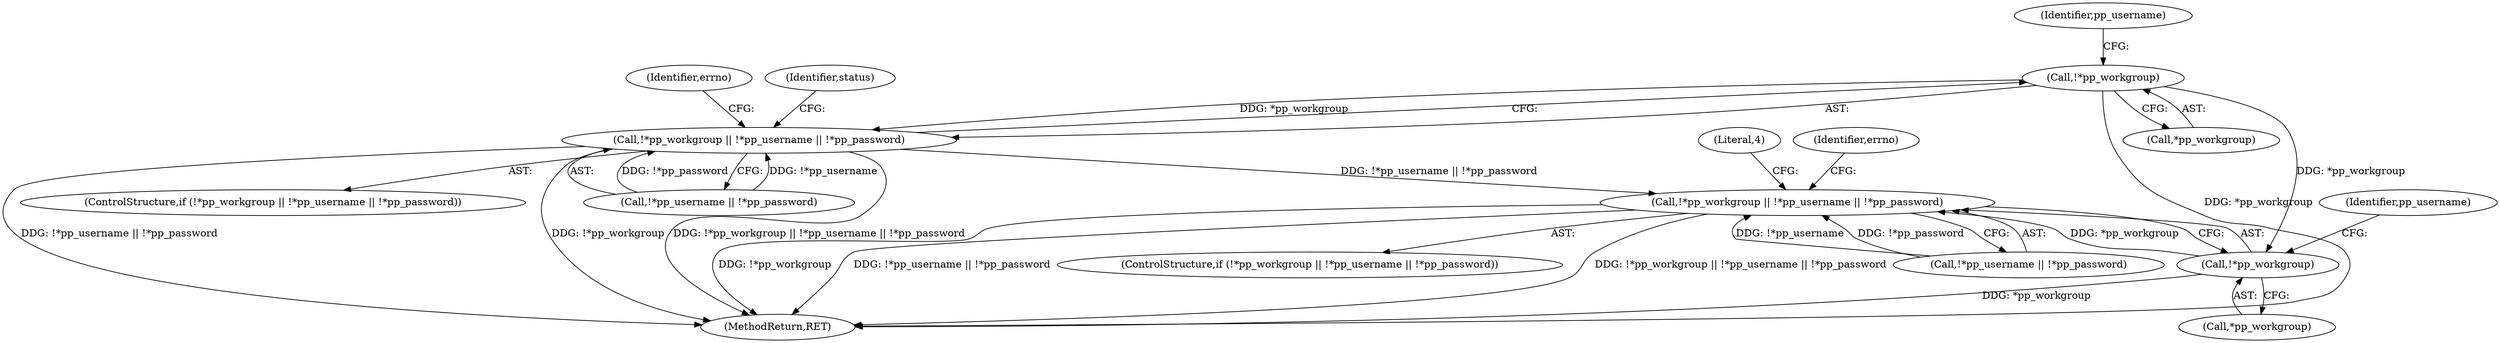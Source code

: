 digraph "0_samba_1ba49b8f389eda3414b14410c7fbcb4041ca06b1@pointer" {
"1000243" [label="(Call,!*pp_workgroup)"];
"1000242" [label="(Call,!*pp_workgroup || !*pp_username || !*pp_password)"];
"1000419" [label="(Call,!*pp_workgroup || !*pp_username || !*pp_password)"];
"1000420" [label="(Call,!*pp_workgroup)"];
"1000255" [label="(Identifier,errno)"];
"1000432" [label="(Identifier,errno)"];
"1000241" [label="(ControlStructure,if (!*pp_workgroup || !*pp_username || !*pp_password))"];
"1000419" [label="(Call,!*pp_workgroup || !*pp_username || !*pp_password)"];
"1000418" [label="(ControlStructure,if (!*pp_workgroup || !*pp_username || !*pp_password))"];
"1000249" [label="(Identifier,pp_username)"];
"1000246" [label="(Call,!*pp_username || !*pp_password)"];
"1000421" [label="(Call,*pp_workgroup)"];
"1000496" [label="(MethodReturn,RET)"];
"1000243" [label="(Call,!*pp_workgroup)"];
"1000420" [label="(Call,!*pp_workgroup)"];
"1000244" [label="(Call,*pp_workgroup)"];
"1000426" [label="(Identifier,pp_username)"];
"1000423" [label="(Call,!*pp_username || !*pp_password)"];
"1000437" [label="(Literal,4)"];
"1000242" [label="(Call,!*pp_workgroup || !*pp_username || !*pp_password)"];
"1000272" [label="(Identifier,status)"];
"1000243" -> "1000242"  [label="AST: "];
"1000243" -> "1000244"  [label="CFG: "];
"1000244" -> "1000243"  [label="AST: "];
"1000249" -> "1000243"  [label="CFG: "];
"1000242" -> "1000243"  [label="CFG: "];
"1000243" -> "1000496"  [label="DDG: *pp_workgroup"];
"1000243" -> "1000242"  [label="DDG: *pp_workgroup"];
"1000243" -> "1000420"  [label="DDG: *pp_workgroup"];
"1000242" -> "1000241"  [label="AST: "];
"1000242" -> "1000246"  [label="CFG: "];
"1000246" -> "1000242"  [label="AST: "];
"1000255" -> "1000242"  [label="CFG: "];
"1000272" -> "1000242"  [label="CFG: "];
"1000242" -> "1000496"  [label="DDG: !*pp_workgroup || !*pp_username || !*pp_password"];
"1000242" -> "1000496"  [label="DDG: !*pp_username || !*pp_password"];
"1000242" -> "1000496"  [label="DDG: !*pp_workgroup"];
"1000246" -> "1000242"  [label="DDG: !*pp_username"];
"1000246" -> "1000242"  [label="DDG: !*pp_password"];
"1000242" -> "1000419"  [label="DDG: !*pp_username || !*pp_password"];
"1000419" -> "1000418"  [label="AST: "];
"1000419" -> "1000420"  [label="CFG: "];
"1000419" -> "1000423"  [label="CFG: "];
"1000420" -> "1000419"  [label="AST: "];
"1000423" -> "1000419"  [label="AST: "];
"1000432" -> "1000419"  [label="CFG: "];
"1000437" -> "1000419"  [label="CFG: "];
"1000419" -> "1000496"  [label="DDG: !*pp_workgroup"];
"1000419" -> "1000496"  [label="DDG: !*pp_username || !*pp_password"];
"1000419" -> "1000496"  [label="DDG: !*pp_workgroup || !*pp_username || !*pp_password"];
"1000420" -> "1000419"  [label="DDG: *pp_workgroup"];
"1000423" -> "1000419"  [label="DDG: !*pp_username"];
"1000423" -> "1000419"  [label="DDG: !*pp_password"];
"1000420" -> "1000421"  [label="CFG: "];
"1000421" -> "1000420"  [label="AST: "];
"1000426" -> "1000420"  [label="CFG: "];
"1000420" -> "1000496"  [label="DDG: *pp_workgroup"];
}

